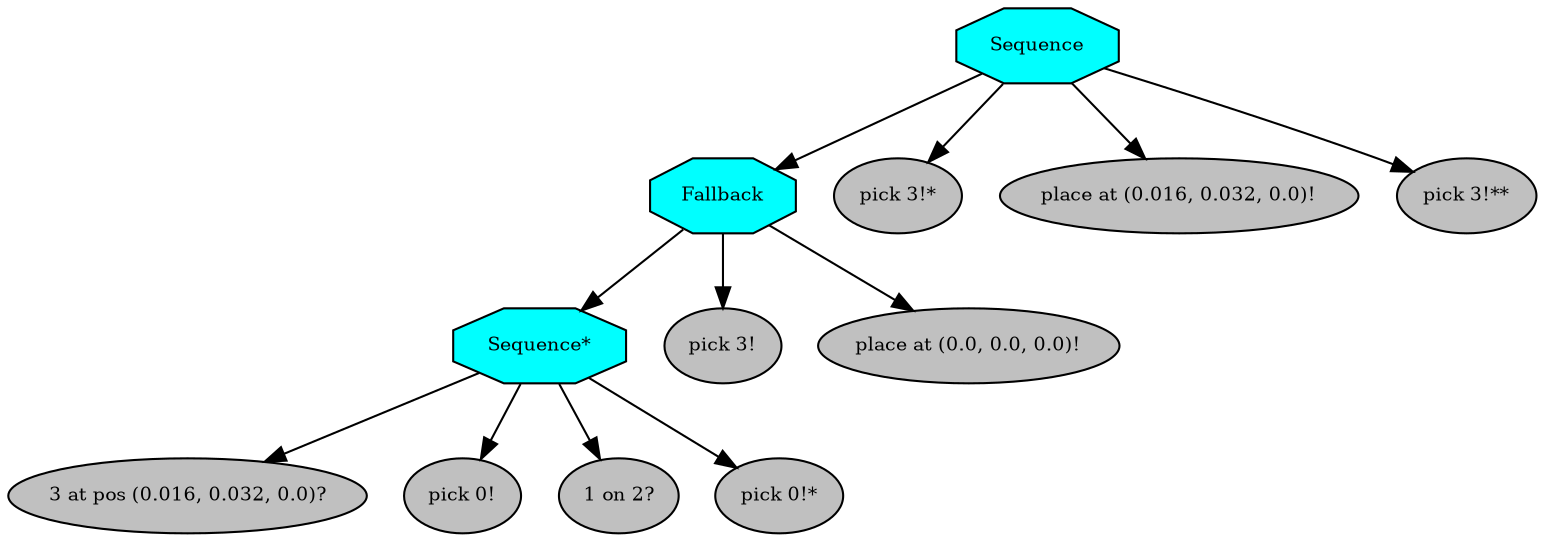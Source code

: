 digraph pastafarianism {
ordering=out;
graph [fontname="times-roman"];
node [fontname="times-roman"];
edge [fontname="times-roman"];
Sequence [fillcolor=cyan, fontcolor=black, fontsize=9, label=Sequence, shape=octagon, style=filled];
Fallback [fillcolor=cyan, fontcolor=black, fontsize=9, label=Fallback, shape=octagon, style=filled];
Sequence -> Fallback;
"Sequence*" [fillcolor=cyan, fontcolor=black, fontsize=9, label="Sequence*", shape=octagon, style=filled];
Fallback -> "Sequence*";
"3 at pos (0.016, 0.032, 0.0)?" [fillcolor=gray, fontcolor=black, fontsize=9, label="3 at pos (0.016, 0.032, 0.0)?", shape=ellipse, style=filled];
"Sequence*" -> "3 at pos (0.016, 0.032, 0.0)?";
"pick 0!" [fillcolor=gray, fontcolor=black, fontsize=9, label="pick 0!", shape=ellipse, style=filled];
"Sequence*" -> "pick 0!";
"1 on 2?" [fillcolor=gray, fontcolor=black, fontsize=9, label="1 on 2?", shape=ellipse, style=filled];
"Sequence*" -> "1 on 2?";
"pick 0!*" [fillcolor=gray, fontcolor=black, fontsize=9, label="pick 0!*", shape=ellipse, style=filled];
"Sequence*" -> "pick 0!*";
"pick 3!" [fillcolor=gray, fontcolor=black, fontsize=9, label="pick 3!", shape=ellipse, style=filled];
Fallback -> "pick 3!";
"place at (0.0, 0.0, 0.0)!" [fillcolor=gray, fontcolor=black, fontsize=9, label="place at (0.0, 0.0, 0.0)!", shape=ellipse, style=filled];
Fallback -> "place at (0.0, 0.0, 0.0)!";
"pick 3!*" [fillcolor=gray, fontcolor=black, fontsize=9, label="pick 3!*", shape=ellipse, style=filled];
Sequence -> "pick 3!*";
"place at (0.016, 0.032, 0.0)!" [fillcolor=gray, fontcolor=black, fontsize=9, label="place at (0.016, 0.032, 0.0)!", shape=ellipse, style=filled];
Sequence -> "place at (0.016, 0.032, 0.0)!";
"pick 3!**" [fillcolor=gray, fontcolor=black, fontsize=9, label="pick 3!**", shape=ellipse, style=filled];
Sequence -> "pick 3!**";
}
